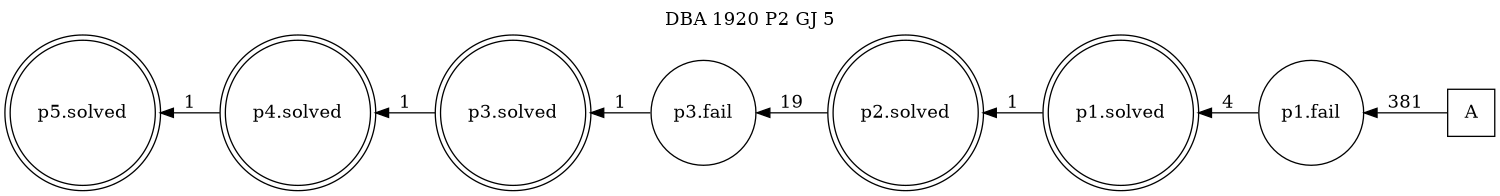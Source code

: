 digraph DBA_1920_P2_GJ_5_GOOD {
labelloc="tl"
label= " DBA 1920 P2 GJ 5 "
rankdir="RL";
graph [ size=" 10 , 10 !"]

"A" [shape="square" label="A"]
"p1.fail" [shape="circle" label="p1.fail"]
"p1.solved" [shape="doublecircle" label="p1.solved"]
"p2.solved" [shape="doublecircle" label="p2.solved"]
"p3.fail" [shape="circle" label="p3.fail"]
"p3.solved" [shape="doublecircle" label="p3.solved"]
"p4.solved" [shape="doublecircle" label="p4.solved"]
"p5.solved" [shape="doublecircle" label="p5.solved"]
"A" -> "p1.fail" [ label=381]
"p1.fail" -> "p1.solved" [ label=4]
"p1.solved" -> "p2.solved" [ label=1]
"p2.solved" -> "p3.fail" [ label=19]
"p3.fail" -> "p3.solved" [ label=1]
"p3.solved" -> "p4.solved" [ label=1]
"p4.solved" -> "p5.solved" [ label=1]
}
